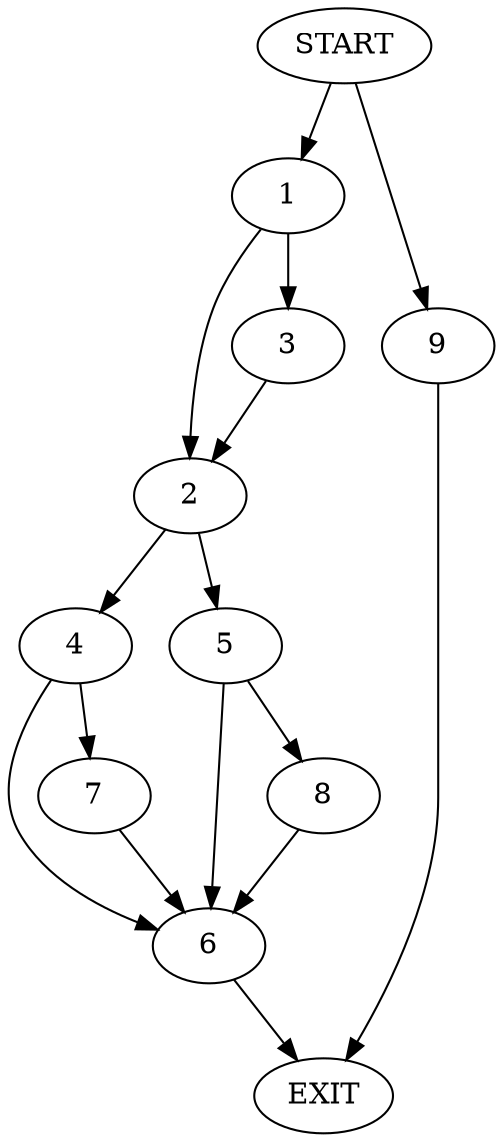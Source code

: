 digraph {
0 [label="START"]
10 [label="EXIT"]
0 -> 1
1 -> 2
1 -> 3
3 -> 2
2 -> 4
2 -> 5
4 -> 6
4 -> 7
5 -> 6
5 -> 8
8 -> 6
6 -> 10
7 -> 6
0 -> 9
9 -> 10
}
